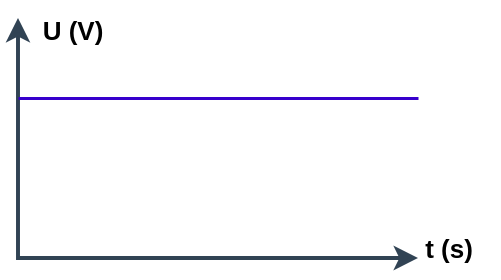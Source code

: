 <mxfile version="26.0.10" pages="3">
  <diagram name="tension continue" id="ki7iIEuw-vTBnterN55J">
    <mxGraphModel dx="1260" dy="630" grid="1" gridSize="10" guides="1" tooltips="1" connect="1" arrows="1" fold="1" page="1" pageScale="1" pageWidth="827" pageHeight="1169" math="0" shadow="0">
      <root>
        <mxCell id="0" />
        <mxCell id="1" parent="0" />
        <mxCell id="WpPTOdt51rO8QSujv91Z-3" value="" style="endArrow=classic;startArrow=classic;html=1;rounded=0;strokeWidth=1.968;fillColor=#647687;strokeColor=#314354;" edge="1" parent="1">
          <mxGeometry width="50" height="50" relative="1" as="geometry">
            <mxPoint x="400" y="360" as="sourcePoint" />
            <mxPoint x="200" y="240" as="targetPoint" />
            <Array as="points">
              <mxPoint x="200" y="360" />
            </Array>
          </mxGeometry>
        </mxCell>
        <mxCell id="WpPTOdt51rO8QSujv91Z-4" value="&lt;div&gt;U (V)&lt;/div&gt;" style="text;html=1;align=center;verticalAlign=middle;resizable=0;points=[];autosize=1;strokeColor=none;fillColor=none;fontStyle=1;fontSize=13;" vertex="1" parent="1">
          <mxGeometry x="202" y="231" width="50" height="30" as="geometry" />
        </mxCell>
        <mxCell id="WpPTOdt51rO8QSujv91Z-5" value="t (s)" style="text;html=1;align=center;verticalAlign=middle;resizable=0;points=[];autosize=1;strokeColor=none;fillColor=none;fontStyle=1;fontSize=13;" vertex="1" parent="1">
          <mxGeometry x="390" y="340" width="50" height="30" as="geometry" />
        </mxCell>
        <mxCell id="WpPTOdt51rO8QSujv91Z-6" value="" style="endArrow=none;html=1;rounded=0;fillColor=#6a00ff;strokeColor=#3700CC;strokeWidth=1.575;" edge="1" parent="1">
          <mxGeometry width="50" height="50" relative="1" as="geometry">
            <mxPoint x="200" y="280" as="sourcePoint" />
            <mxPoint x="400" y="280" as="targetPoint" />
          </mxGeometry>
        </mxCell>
      </root>
    </mxGraphModel>
  </diagram>
  <diagram id="Ya06_EsW7nCHb4FnHk7M" name="tension périodique">
    <mxGraphModel dx="1260" dy="630" grid="1" gridSize="10" guides="1" tooltips="1" connect="1" arrows="1" fold="1" page="1" pageScale="1" pageWidth="827" pageHeight="1169" math="0" shadow="0">
      <root>
        <mxCell id="0" />
        <mxCell id="1" parent="0" />
        <mxCell id="iWaiKscURaGHmMRnVPe7-1" value="" style="endArrow=classic;startArrow=classic;html=1;rounded=0;strokeWidth=1.968;fillColor=#647687;strokeColor=#314354;" edge="1" parent="1">
          <mxGeometry width="50" height="50" relative="1" as="geometry">
            <mxPoint x="600" y="360" as="sourcePoint" />
            <mxPoint x="200" y="240" as="targetPoint" />
            <Array as="points">
              <mxPoint x="200" y="360" />
            </Array>
          </mxGeometry>
        </mxCell>
        <mxCell id="iWaiKscURaGHmMRnVPe7-3" value="t (s)" style="text;html=1;align=center;verticalAlign=middle;resizable=0;points=[];autosize=1;strokeColor=none;fillColor=none;fontStyle=1;fontSize=13;" vertex="1" parent="1">
          <mxGeometry x="580" y="330" width="50" height="30" as="geometry" />
        </mxCell>
        <mxCell id="zldcxeLkHQ0bXfv9Zfrz-4" value="" style="group" vertex="1" connectable="0" parent="1">
          <mxGeometry x="200" y="233" width="380" height="120" as="geometry" />
        </mxCell>
        <mxCell id="iWaiKscURaGHmMRnVPe7-6" value="" style="endArrow=none;html=1;rounded=0;curved=1;fillColor=#6a00ff;strokeColor=#3700CC;strokeWidth=1.575;" edge="1" parent="zldcxeLkHQ0bXfv9Zfrz-4">
          <mxGeometry width="50" height="50" relative="1" as="geometry">
            <mxPoint y="82.5" as="sourcePoint" />
            <mxPoint x="95" y="82.5" as="targetPoint" />
            <Array as="points">
              <mxPoint x="17.273" y="52.5" />
              <mxPoint x="34.545" y="120" />
              <mxPoint x="51.818" y="60" />
              <mxPoint x="69.091" />
              <mxPoint x="77.727" y="60" />
              <mxPoint x="86.364" y="120" />
            </Array>
          </mxGeometry>
        </mxCell>
        <mxCell id="zldcxeLkHQ0bXfv9Zfrz-1" value="" style="endArrow=none;html=1;rounded=0;curved=1;fillColor=#6a00ff;strokeColor=#3700CC;strokeWidth=1.575;" edge="1" parent="zldcxeLkHQ0bXfv9Zfrz-4">
          <mxGeometry width="50" height="50" relative="1" as="geometry">
            <mxPoint x="95" y="82.5" as="sourcePoint" />
            <mxPoint x="190" y="82.5" as="targetPoint" />
            <Array as="points">
              <mxPoint x="112.273" y="52.5" />
              <mxPoint x="129.545" y="120" />
              <mxPoint x="146.818" y="60" />
              <mxPoint x="164.091" />
              <mxPoint x="172.727" y="60" />
              <mxPoint x="181.364" y="120" />
            </Array>
          </mxGeometry>
        </mxCell>
        <mxCell id="zldcxeLkHQ0bXfv9Zfrz-2" value="" style="endArrow=none;html=1;rounded=0;curved=1;fillColor=#6a00ff;strokeColor=#3700CC;strokeWidth=1.575;" edge="1" parent="zldcxeLkHQ0bXfv9Zfrz-4">
          <mxGeometry width="50" height="50" relative="1" as="geometry">
            <mxPoint x="190" y="82.5" as="sourcePoint" />
            <mxPoint x="285" y="82.5" as="targetPoint" />
            <Array as="points">
              <mxPoint x="207.273" y="52.5" />
              <mxPoint x="224.545" y="120" />
              <mxPoint x="241.818" y="60" />
              <mxPoint x="259.091" />
              <mxPoint x="267.727" y="60" />
              <mxPoint x="276.364" y="120" />
            </Array>
          </mxGeometry>
        </mxCell>
        <mxCell id="zldcxeLkHQ0bXfv9Zfrz-3" value="" style="endArrow=none;html=1;rounded=0;curved=1;fillColor=#6a00ff;strokeColor=#3700CC;strokeWidth=1.575;" edge="1" parent="zldcxeLkHQ0bXfv9Zfrz-4">
          <mxGeometry width="50" height="50" relative="1" as="geometry">
            <mxPoint x="285" y="82.5" as="sourcePoint" />
            <mxPoint x="380" y="82.5" as="targetPoint" />
            <Array as="points">
              <mxPoint x="302.273" y="52.5" />
              <mxPoint x="319.545" y="120" />
              <mxPoint x="336.818" y="60" />
              <mxPoint x="354.091" />
              <mxPoint x="362.727" y="60" />
              <mxPoint x="371.364" y="120" />
            </Array>
          </mxGeometry>
        </mxCell>
        <mxCell id="feoljAxk42ZWrgmfAYSG-1" value="" style="endArrow=classicThin;startArrow=classicThin;html=1;rounded=0;startFill=1;dashed=1;endFill=1;" edge="1" parent="zldcxeLkHQ0bXfv9Zfrz-4">
          <mxGeometry width="50" height="50" relative="1" as="geometry">
            <mxPoint x="160" y="7" as="sourcePoint" />
            <mxPoint x="260" y="8" as="targetPoint" />
          </mxGeometry>
        </mxCell>
        <mxCell id="iWaiKscURaGHmMRnVPe7-2" value="&lt;div&gt;U (V)&lt;/div&gt;" style="text;html=1;align=center;verticalAlign=middle;resizable=0;points=[];autosize=1;strokeColor=none;fillColor=none;fontStyle=1;fontSize=13;" vertex="1" parent="1">
          <mxGeometry x="200" y="220" width="50" height="30" as="geometry" />
        </mxCell>
        <mxCell id="feoljAxk42ZWrgmfAYSG-3" value="T" style="text;html=1;align=center;verticalAlign=middle;resizable=0;points=[];autosize=1;strokeColor=none;fillColor=none;fontStyle=1;fontSize=15;" vertex="1" parent="1">
          <mxGeometry x="392" y="216" width="30" height="30" as="geometry" />
        </mxCell>
      </root>
    </mxGraphModel>
  </diagram>
  <diagram id="B9UTQLYyrzGGBSvsLVzX" name="tension alternative">
    <mxGraphModel dx="1260" dy="630" grid="1" gridSize="10" guides="1" tooltips="1" connect="1" arrows="1" fold="1" page="1" pageScale="1" pageWidth="827" pageHeight="1169" math="0" shadow="0">
      <root>
        <mxCell id="0" />
        <mxCell id="1" parent="0" />
        <mxCell id="wH3Qy0ufKhxX0fFlv_hT-6" value="" style="group" vertex="1" connectable="0" parent="1">
          <mxGeometry x="122" y="480" width="160" height="160" as="geometry" />
        </mxCell>
        <mxCell id="wH3Qy0ufKhxX0fFlv_hT-4" value="" style="group;fillColor=default;container=0;" vertex="1" connectable="0" parent="wH3Qy0ufKhxX0fFlv_hT-6">
          <mxGeometry width="160" height="160" as="geometry" />
        </mxCell>
        <mxCell id="wH3Qy0ufKhxX0fFlv_hT-2" value="" style="rounded=0;whiteSpace=wrap;html=1;fillColor=#f0a30a;fontColor=#000000;strokeColor=#BD7000;fillStyle=zigzag-line;" vertex="1" parent="wH3Qy0ufKhxX0fFlv_hT-6">
          <mxGeometry x="120" y="40" width="40" height="120" as="geometry" />
        </mxCell>
        <mxCell id="wH3Qy0ufKhxX0fFlv_hT-3" value="" style="rounded=0;whiteSpace=wrap;html=1;fillColor=#f0a30a;fontColor=#000000;strokeColor=#BD7000;fillStyle=zigzag-line;" vertex="1" parent="wH3Qy0ufKhxX0fFlv_hT-6">
          <mxGeometry width="120" height="40" as="geometry" />
        </mxCell>
        <mxCell id="wH3Qy0ufKhxX0fFlv_hT-8" value="" style="group" vertex="1" connectable="0" parent="1">
          <mxGeometry x="122" y="480" width="320" height="160" as="geometry" />
        </mxCell>
        <mxCell id="wH3Qy0ufKhxX0fFlv_hT-5" value="" style="endArrow=none;html=1;rounded=0;fillColor=#6a00ff;strokeColor=#3700CC;strokeWidth=1.575;" edge="1" parent="wH3Qy0ufKhxX0fFlv_hT-8">
          <mxGeometry width="50" height="50" relative="1" as="geometry">
            <mxPoint as="sourcePoint" />
            <mxPoint x="160" as="targetPoint" />
            <Array as="points">
              <mxPoint x="120" />
              <mxPoint x="120" y="160" />
              <mxPoint x="160" y="160" />
              <mxPoint x="160" />
            </Array>
          </mxGeometry>
        </mxCell>
        <mxCell id="wH3Qy0ufKhxX0fFlv_hT-7" value="" style="endArrow=none;html=1;rounded=0;fillColor=#6a00ff;strokeColor=#3700CC;strokeWidth=1.575;" edge="1" parent="wH3Qy0ufKhxX0fFlv_hT-8">
          <mxGeometry width="50" height="50" relative="1" as="geometry">
            <mxPoint x="160" as="sourcePoint" />
            <mxPoint x="320" as="targetPoint" />
            <Array as="points">
              <mxPoint x="280" />
              <mxPoint x="280" y="160" />
              <mxPoint x="320" y="160" />
              <mxPoint x="320" />
            </Array>
          </mxGeometry>
        </mxCell>
        <mxCell id="GDZWCpwTl6RbvRhRcqYT-5" value="" style="endArrow=none;startArrow=classic;html=1;rounded=0;strokeWidth=1.968;fillColor=#647687;strokeColor=#314354;startFill=1;" edge="1" parent="wH3Qy0ufKhxX0fFlv_hT-8">
          <mxGeometry width="50" height="50" relative="1" as="geometry">
            <mxPoint x="350" y="40" as="sourcePoint" />
            <mxPoint y="40" as="targetPoint" />
            <Array as="points" />
          </mxGeometry>
        </mxCell>
        <mxCell id="GDZWCpwTl6RbvRhRcqYT-1" value="" style="endArrow=none;startArrow=classic;html=1;rounded=0;strokeWidth=1.968;fillColor=#647687;strokeColor=#314354;startFill=1;" edge="1" parent="1">
          <mxGeometry width="50" height="50" relative="1" as="geometry">
            <mxPoint x="122" y="400" as="sourcePoint" />
            <mxPoint x="120" y="640" as="targetPoint" />
            <Array as="points" />
          </mxGeometry>
        </mxCell>
        <mxCell id="GDZWCpwTl6RbvRhRcqYT-2" value="&lt;div&gt;U (V)&lt;br&gt;&lt;/div&gt;" style="text;html=1;align=center;verticalAlign=middle;resizable=0;points=[];autosize=1;strokeColor=none;fillColor=none;fontStyle=1;fontSize=13;" vertex="1" parent="1">
          <mxGeometry x="122" y="390" width="50" height="30" as="geometry" />
        </mxCell>
        <mxCell id="GDZWCpwTl6RbvRhRcqYT-3" value="t (s)" style="text;html=1;align=center;verticalAlign=middle;resizable=0;points=[];autosize=1;strokeColor=none;fillColor=none;fontStyle=1;fontSize=13;" vertex="1" parent="1">
          <mxGeometry x="467" y="500" width="50" height="30" as="geometry" />
        </mxCell>
      </root>
    </mxGraphModel>
  </diagram>
</mxfile>
